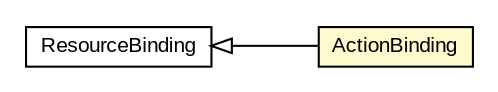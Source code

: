 #!/usr/local/bin/dot
#
# Class diagram 
# Generated by UMLGraph version R5_6-24-gf6e263 (http://www.umlgraph.org/)
#

digraph G {
	edge [fontname="arial",fontsize=10,labelfontname="arial",labelfontsize=10];
	node [fontname="arial",fontsize=10,shape=plaintext];
	nodesep=0.25;
	ranksep=0.5;
	rankdir=LR;
	// com.gwtplatform.dispatch.rest.rebind.type.ResourceBinding
	c107161 [label=<<table title="com.gwtplatform.dispatch.rest.rebind.type.ResourceBinding" border="0" cellborder="1" cellspacing="0" cellpadding="2" port="p" href="./ResourceBinding.html">
		<tr><td><table border="0" cellspacing="0" cellpadding="1">
<tr><td align="center" balign="center"> ResourceBinding </td></tr>
		</table></td></tr>
		</table>>, URL="./ResourceBinding.html", fontname="arial", fontcolor="black", fontsize=10.0];
	// com.gwtplatform.dispatch.rest.rebind.type.ActionBinding
	c107165 [label=<<table title="com.gwtplatform.dispatch.rest.rebind.type.ActionBinding" border="0" cellborder="1" cellspacing="0" cellpadding="2" port="p" bgcolor="lemonChiffon" href="./ActionBinding.html">
		<tr><td><table border="0" cellspacing="0" cellpadding="1">
<tr><td align="center" balign="center"> ActionBinding </td></tr>
		</table></td></tr>
		</table>>, URL="./ActionBinding.html", fontname="arial", fontcolor="black", fontsize=10.0];
	//com.gwtplatform.dispatch.rest.rebind.type.ActionBinding extends com.gwtplatform.dispatch.rest.rebind.type.ResourceBinding
	c107161:p -> c107165:p [dir=back,arrowtail=empty];
}


